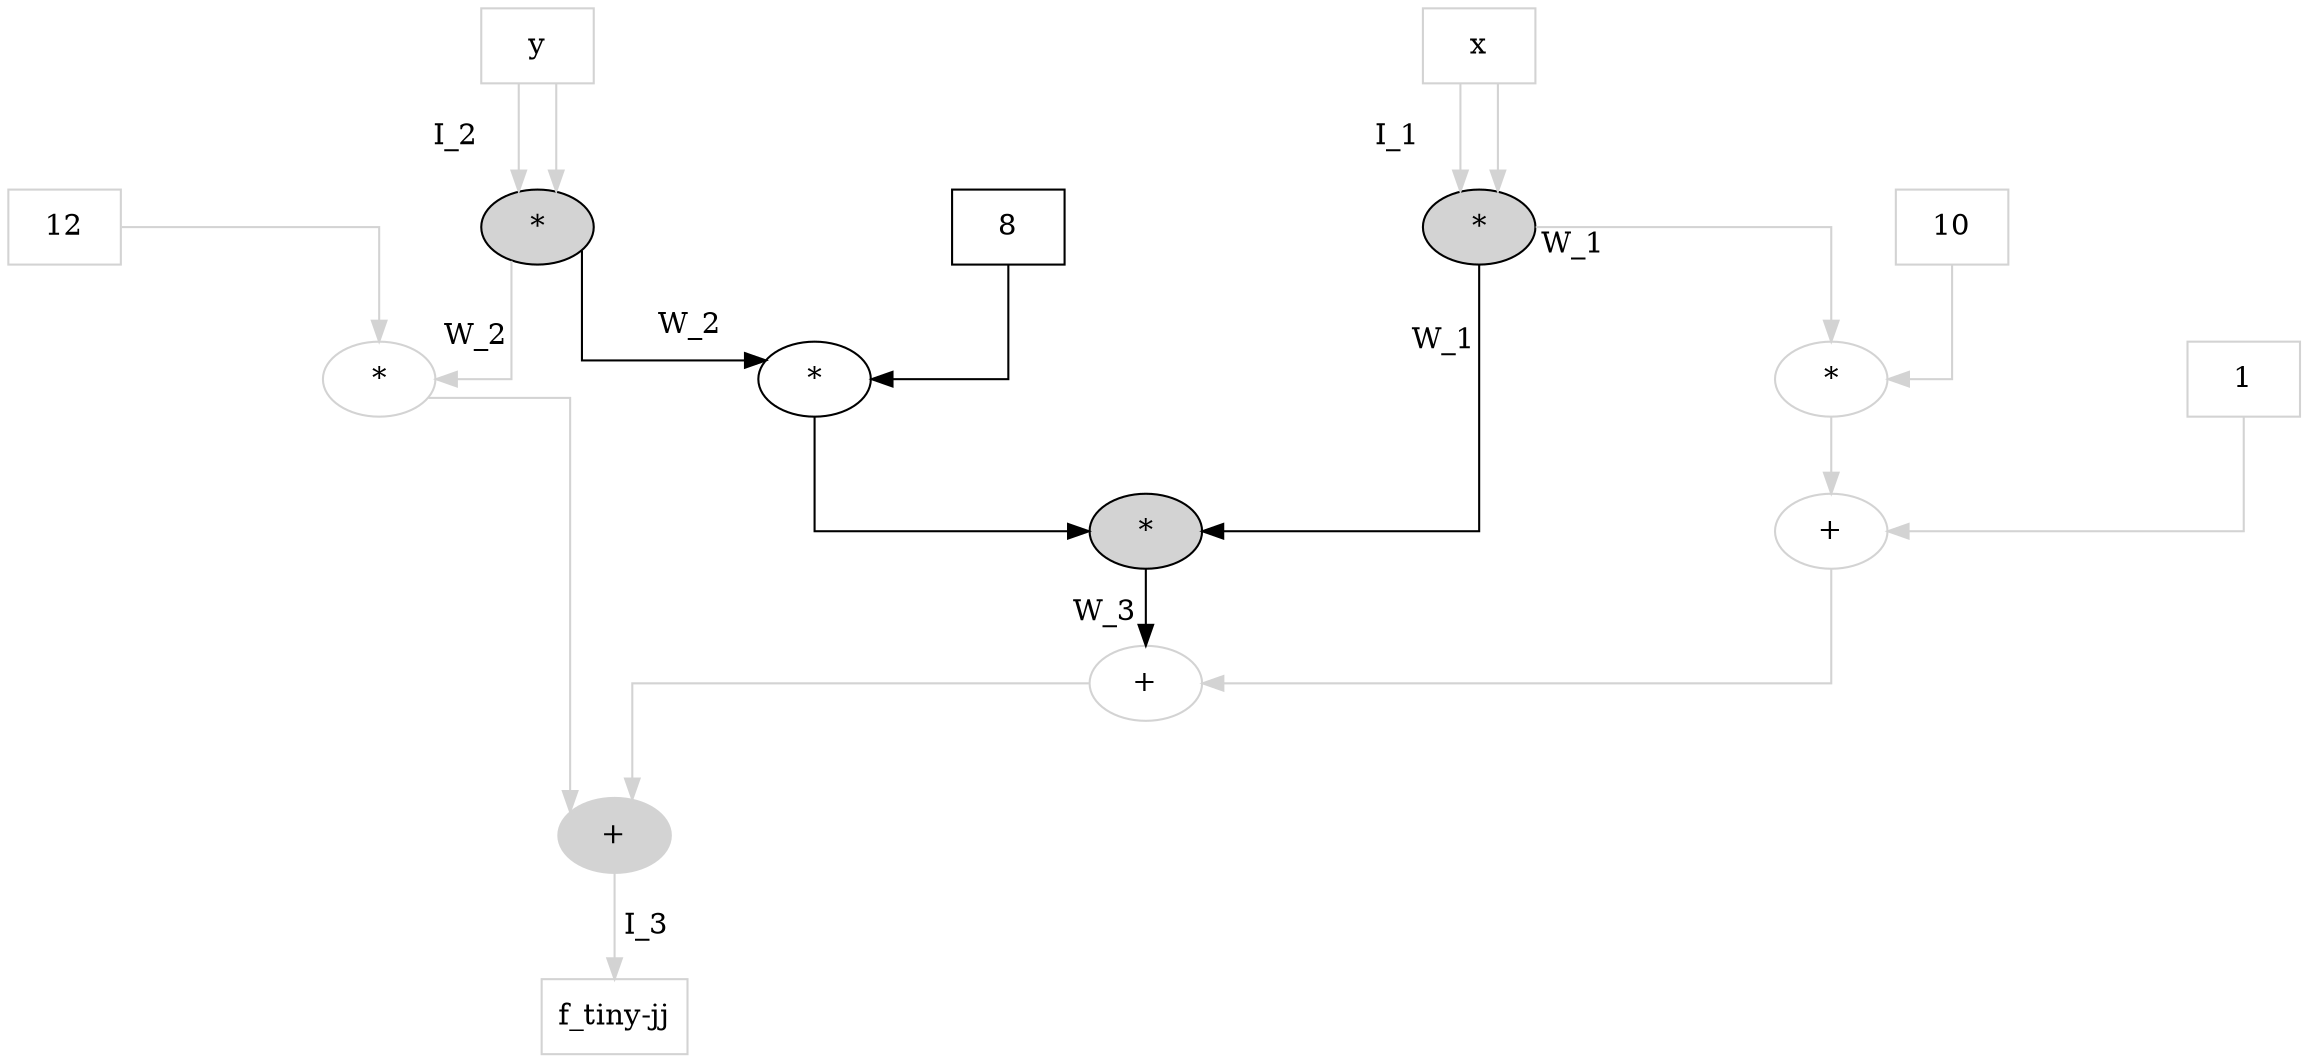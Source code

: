 digraph G2G {
	graph [center=true,
		forcelabels=true,
		nodesep=2.0,
		splines=ortho
	];
	n1	[color=lightgray,
		label=x,
		shape=box];
	n4	[label="*",
		style=filled];
	n1 -> n4	[color=lightgray,
		label=I_1,
		labeldistance=4];
	n1 -> n4	[color=lightgray];
	n9	[color=lightgray,
		label="*"];
	n4 -> n9	[color=lightgray,
		labeldistance=2,
		taillabel=W_1];
	n13	[label="*",
		style=filled];
	n4 -> n13	[labeldistance=4,
		taillabel=W_1];
	n2	[color=lightgray,
		label=y,
		shape=box];
	n6	[label="*",
		style=filled];
	n2 -> n6	[color=lightgray,
		label=I_2];
	n2 -> n6	[color=lightgray];
	n10	[label="*"];
	n6 -> n10	[headlabel=W_2,
		labeldistance=4];
	n11	[color=lightgray,
		label="*"];
	n6 -> n11	[color=lightgray,
		labeldistance=4,
		taillabel=W_2];
	n3	[color=lightgray,
		label=10,
		shape=box];
	n3 -> n9	[color=lightgray];
	n12	[color=lightgray,
		label="+"];
	n9 -> n12	[color=lightgray];
	n14	[color=lightgray,
		label="+"];
	n13 -> n14	[xlabel="W_3 "];
	n5	[label=8,
		shape=box];
	n5 -> n10;
	n10 -> n13;
	n15	[color=lightgray,
		label="+",
		style=filled];
	n11 -> n15	[color=lightgray];
	n7	[color=lightgray,
		label=12,
		shape=box];
	n7 -> n11	[color=lightgray];
	n8	[color=lightgray,
		label=1,
		shape=box];
	n8 -> n12	[color=lightgray];
	n12 -> n14	[color=lightgray];
	n16	[color=lightgray,
		label="f_tiny-jj",
		shape=box];
	n15 -> n16	[color=lightgray,
		label=" I_3",
		labeldistance=2];
	n14 -> n15	[color=lightgray];
}
